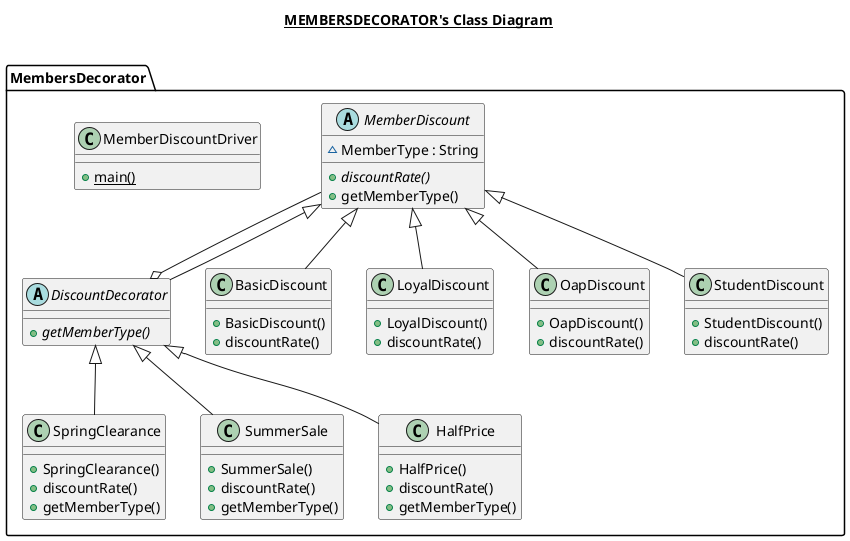 @startuml

title __MEMBERSDECORATOR's Class Diagram__\n


        abstract class MembersDecorator.MemberDiscount {
            ~ MemberType : String
            {abstract} + discountRate()
            + getMemberType()
        }

        class MembersDecorator.BasicDiscount {
            + BasicDiscount()
            + discountRate()
        }

        class MembersDecorator.LoyalDiscount {
            + LoyalDiscount()
            + discountRate()
        }

        class MembersDecorator.OapDiscount {
            + OapDiscount()
            + discountRate()
        }

        class MembersDecorator.StudentDiscount {
            + StudentDiscount()
            + discountRate()
        }

        abstract class MembersDecorator.DiscountDecorator {
           {abstract} + getMemberType()
        }

        class MembersDecorator.SpringClearance {
            + SpringClearance()
            + discountRate()
            + getMemberType()
        }



        class MembersDecorator.SummerSale {
            + SummerSale()
            + discountRate()
            + getMemberType()
        }


        class MembersDecorator.HalfPrice {
            + HalfPrice()
            + discountRate()
            + getMemberType()
        }




        class MembersDecorator.MemberDiscountDriver {
                    {static} + main()
                }




   MembersDecorator.MemberDiscount --o MembersDecorator.DiscountDecorator
   MembersDecorator.DiscountDecorator -up-|> MembersDecorator.MemberDiscount

   MembersDecorator.LoyalDiscount -up-|> MembersDecorator.MemberDiscount
   MembersDecorator.OapDiscount -up-|> MembersDecorator.MemberDiscount
   MembersDecorator.BasicDiscount -up-|> MembersDecorator.MemberDiscount
   MembersDecorator.StudentDiscount -up-|> MembersDecorator.MemberDiscount

   MembersDecorator.SummerSale -up-|> MembersDecorator.DiscountDecorator
   MembersDecorator.SpringClearance -up-|> MembersDecorator.DiscountDecorator
   MembersDecorator.HalfPrice -up-|> MembersDecorator.DiscountDecorator



'  MembersDecorator.HalfPrice -up-|> MembersDecorator.DiscountDecorator
'  MembersDecorator.DiscountDecorator o-- MembersDecorator.MemberDiscount : memberDiscount
'  MembersDecorator.DiscountDecorator -up-|> MembersDecorator.MemberDiscount
'
'  MembersDecorator.LoyalDiscount -up-|> MembersDecorator.MemberDiscount
'  MembersDecorator.OapDiscount -up-|> MembersDecorator.MemberDiscount
'  MembersDecorator.BasicDiscount -up-|> MembersDecorator.MemberDiscount
'
'
'
'  MembersDecorator.SpringClearance -up-|> MembersDecorator.DiscountDecorator
'  MembersDecorator.StudentDiscount -up-|> MembersDecorator.MemberDiscount
'  MembersDecorator.SummerSale -up-|> MembersDecorator.DiscountDecorator


@enduml

